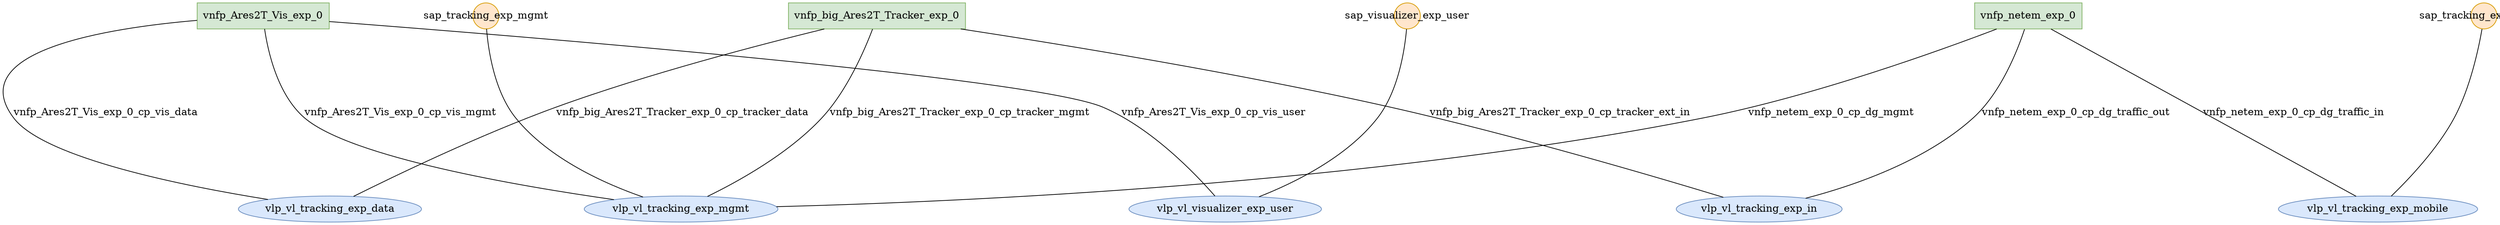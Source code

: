 strict graph G {
  nodesep=1;
  ranksep=3;
  splines=true;
  overlap=false;
  mindist=0.5;
  890595397 [ label="vnfp_big_Ares2T_Tracker_exp_0" shape="box" style="filled" fillcolor="#d5e8d4" color="#82b366" ];
  -1702048946 [ label="vnfp_Ares2T_Vis_exp_0" shape="box" style="filled" fillcolor="#d5e8d4" color="#82b366" ];
  2082736535 [ label="vnfp_netem_exp_0" shape="box" style="filled" fillcolor="#d5e8d4" color="#82b366" ];
  -227812888 [ label="vlp_vl_tracking_exp_mobile" shape="oval" style="filled" fillcolor="#dae8fc" color="#6c8ebf" ];
  -1971191929 [ label="vlp_vl_tracking_exp_mgmt" shape="oval" style="filled" fillcolor="#dae8fc" color="#6c8ebf" ];
  1008003435 [ label="vlp_vl_tracking_exp_in" shape="oval" style="filled" fillcolor="#dae8fc" color="#6c8ebf" ];
  -1971465616 [ label="vlp_vl_tracking_exp_data" shape="oval" style="filled" fillcolor="#dae8fc" color="#6c8ebf" ];
  1542916426 [ label="vlp_vl_visualizer_exp_user" shape="oval" style="filled" fillcolor="#dae8fc" color="#6c8ebf" ];
  142347183 [ label="sap_tracking_exp_mobile" shape="circle" style="filled" fillcolor="#ffe6cc" color="#d79b00" fixedsize="true" ];
  1823602446 [ label="sap_tracking_exp_mgmt" shape="circle" style="filled" fillcolor="#ffe6cc" color="#d79b00" fixedsize="true" ];
  1913076497 [ label="sap_visualizer_exp_user" shape="circle" style="filled" fillcolor="#ffe6cc" color="#d79b00" fixedsize="true" ];
  890595397 -- 1008003435 [ label="vnfp_big_Ares2T_Tracker_exp_0_cp_tracker_ext_in" ];
  890595397 -- -1971465616 [ label="vnfp_big_Ares2T_Tracker_exp_0_cp_tracker_data" ];
  890595397 -- -1971191929 [ label="vnfp_big_Ares2T_Tracker_exp_0_cp_tracker_mgmt" ];
  -1702048946 -- -1971465616 [ label="vnfp_Ares2T_Vis_exp_0_cp_vis_data" ];
  -1702048946 -- -1971191929 [ label="vnfp_Ares2T_Vis_exp_0_cp_vis_mgmt" ];
  -1702048946 -- 1542916426 [ label="vnfp_Ares2T_Vis_exp_0_cp_vis_user" ];
  2082736535 -- 1008003435 [ label="vnfp_netem_exp_0_cp_dg_traffic_out" ];
  2082736535 -- -1971191929 [ label="vnfp_netem_exp_0_cp_dg_mgmt" ];
  2082736535 -- -227812888 [ label="vnfp_netem_exp_0_cp_dg_traffic_in" ];
  142347183 -- -227812888 [ label="" ];
  1823602446 -- -1971191929 [ label="" ];
  1913076497 -- 1542916426 [ label="" ];
}
